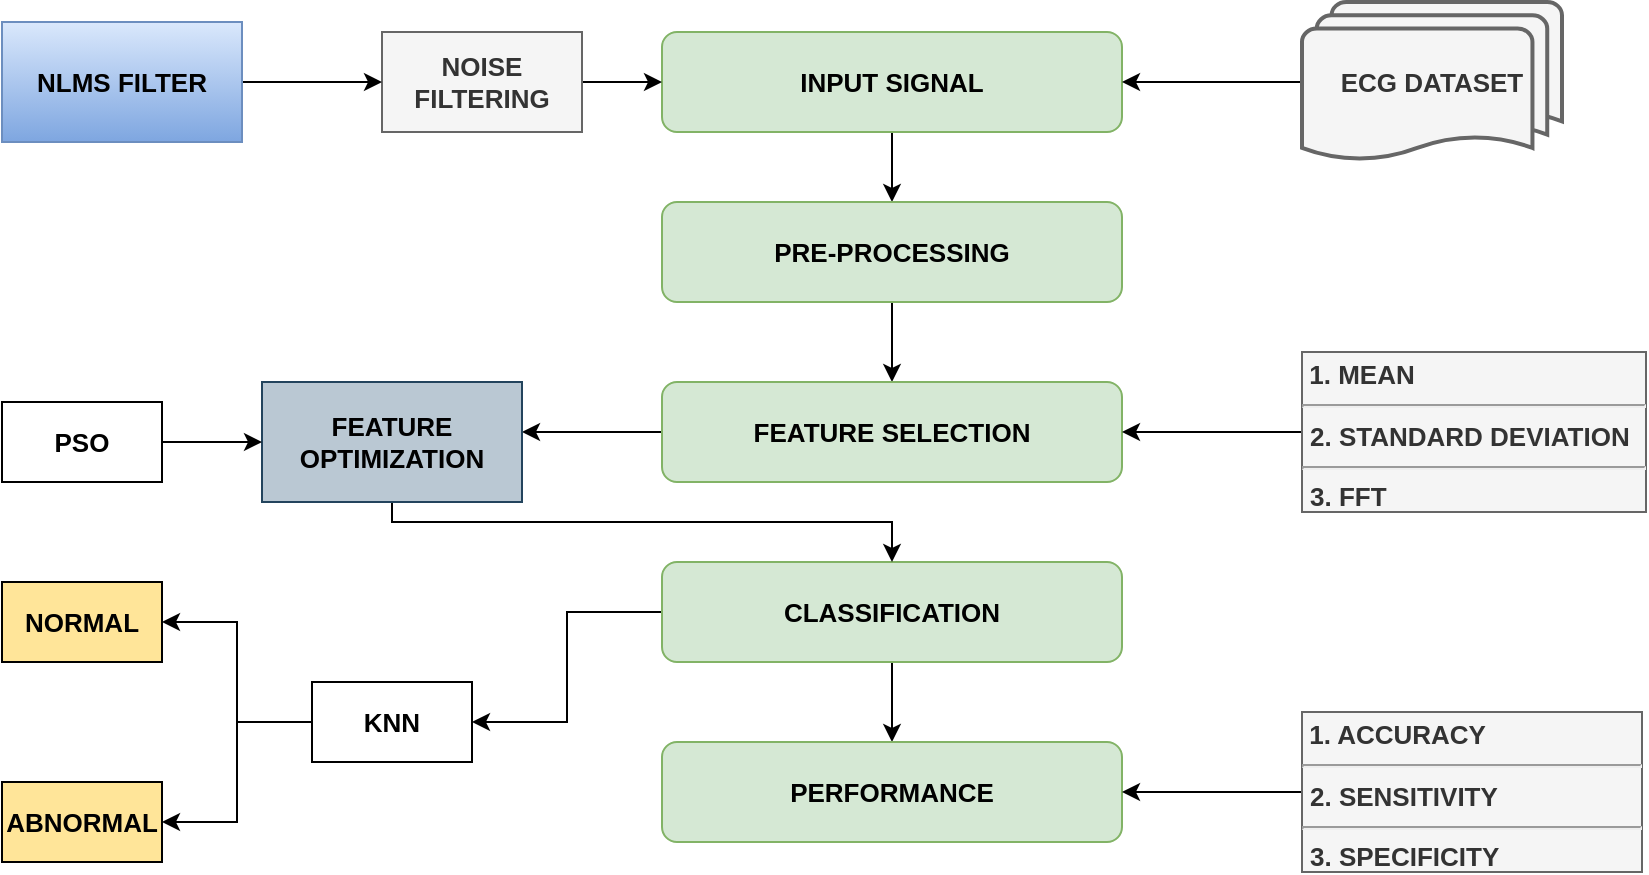 <mxfile version="14.9.7" type="device"><diagram id="EJRzh-nGgSm8ECYbHOnW" name="Page-1"><mxGraphModel dx="1038" dy="581" grid="0" gridSize="10" guides="1" tooltips="1" connect="1" arrows="1" fold="1" page="0" pageScale="1" pageWidth="827" pageHeight="1169" math="0" shadow="0"><root><mxCell id="0"/><mxCell id="1" parent="0"/><mxCell id="i7qemWVzdjK8UEnEGj9K-36" style="edgeStyle=orthogonalEdgeStyle;rounded=0;orthogonalLoop=1;jettySize=auto;html=1;entryX=0.5;entryY=0;entryDx=0;entryDy=0;fontStyle=1;fontSize=13;" parent="1" source="i7qemWVzdjK8UEnEGj9K-2" target="i7qemWVzdjK8UEnEGj9K-3" edge="1"><mxGeometry relative="1" as="geometry"/></mxCell><mxCell id="i7qemWVzdjK8UEnEGj9K-2" value="INPUT SIGNAL" style="rounded=1;whiteSpace=wrap;html=1;fontStyle=1;fontSize=13;fillColor=#d5e8d4;strokeColor=#82b366;" parent="1" vertex="1"><mxGeometry x="380" y="105" width="230" height="50" as="geometry"/></mxCell><mxCell id="i7qemWVzdjK8UEnEGj9K-35" style="edgeStyle=orthogonalEdgeStyle;rounded=0;orthogonalLoop=1;jettySize=auto;html=1;entryX=0.5;entryY=0;entryDx=0;entryDy=0;fontStyle=1;fontSize=13;" parent="1" source="i7qemWVzdjK8UEnEGj9K-3" target="i7qemWVzdjK8UEnEGj9K-4" edge="1"><mxGeometry relative="1" as="geometry"/></mxCell><mxCell id="i7qemWVzdjK8UEnEGj9K-3" value="PRE-PROCESSING" style="rounded=1;whiteSpace=wrap;html=1;fontStyle=1;fontSize=13;fillColor=#d5e8d4;strokeColor=#82b366;" parent="1" vertex="1"><mxGeometry x="380" y="190" width="230" height="50" as="geometry"/></mxCell><mxCell id="i7qemWVzdjK8UEnEGj9K-32" style="edgeStyle=orthogonalEdgeStyle;rounded=0;orthogonalLoop=1;jettySize=auto;html=1;exitX=0;exitY=0.5;exitDx=0;exitDy=0;fontStyle=1;fontSize=13;" parent="1" source="i7qemWVzdjK8UEnEGj9K-4" edge="1"><mxGeometry relative="1" as="geometry"><mxPoint x="310" y="305" as="targetPoint"/><Array as="points"><mxPoint x="360" y="305"/><mxPoint x="360" y="305"/></Array></mxGeometry></mxCell><mxCell id="i7qemWVzdjK8UEnEGj9K-4" value="FEATURE SELECTION" style="rounded=1;whiteSpace=wrap;html=1;fontStyle=1;fontSize=13;fillColor=#d5e8d4;strokeColor=#82b366;" parent="1" vertex="1"><mxGeometry x="380" y="280" width="230" height="50" as="geometry"/></mxCell><mxCell id="i7qemWVzdjK8UEnEGj9K-34" style="edgeStyle=orthogonalEdgeStyle;rounded=0;orthogonalLoop=1;jettySize=auto;html=1;exitX=0.5;exitY=1;exitDx=0;exitDy=0;fontStyle=1;fontSize=13;" parent="1" source="i7qemWVzdjK8UEnEGj9K-5" target="i7qemWVzdjK8UEnEGj9K-6" edge="1"><mxGeometry relative="1" as="geometry"/></mxCell><mxCell id="i7qemWVzdjK8UEnEGj9K-52" style="edgeStyle=orthogonalEdgeStyle;rounded=0;orthogonalLoop=1;jettySize=auto;html=1;exitX=0;exitY=0.5;exitDx=0;exitDy=0;entryX=1;entryY=0.5;entryDx=0;entryDy=0;fontStyle=1;fontSize=13;" parent="1" source="i7qemWVzdjK8UEnEGj9K-5" target="i7qemWVzdjK8UEnEGj9K-41" edge="1"><mxGeometry relative="1" as="geometry"/></mxCell><mxCell id="i7qemWVzdjK8UEnEGj9K-5" value="CLASSIFICATION" style="rounded=1;whiteSpace=wrap;html=1;fontStyle=1;fontSize=13;fillColor=#d5e8d4;strokeColor=#82b366;" parent="1" vertex="1"><mxGeometry x="380" y="370" width="230" height="50" as="geometry"/></mxCell><mxCell id="i7qemWVzdjK8UEnEGj9K-6" value="PERFORMANCE" style="rounded=1;whiteSpace=wrap;html=1;fontStyle=1;fontSize=13;fillColor=#d5e8d4;strokeColor=#82b366;" parent="1" vertex="1"><mxGeometry x="380" y="460" width="230" height="50" as="geometry"/></mxCell><mxCell id="i7qemWVzdjK8UEnEGj9K-26" style="edgeStyle=orthogonalEdgeStyle;rounded=0;orthogonalLoop=1;jettySize=auto;html=1;exitX=0;exitY=0.5;exitDx=0;exitDy=0;exitPerimeter=0;entryX=1;entryY=0.5;entryDx=0;entryDy=0;fontStyle=1;fontSize=13;" parent="1" source="i7qemWVzdjK8UEnEGj9K-8" target="i7qemWVzdjK8UEnEGj9K-2" edge="1"><mxGeometry relative="1" as="geometry"/></mxCell><mxCell id="i7qemWVzdjK8UEnEGj9K-8" value="ECG DATASET" style="strokeWidth=2;html=1;shape=mxgraph.flowchart.multi-document;whiteSpace=wrap;fontStyle=1;fontSize=13;fillColor=#f5f5f5;strokeColor=#666666;fontColor=#333333;" parent="1" vertex="1"><mxGeometry x="700" y="90" width="130" height="80" as="geometry"/></mxCell><mxCell id="i7qemWVzdjK8UEnEGj9K-25" style="edgeStyle=orthogonalEdgeStyle;rounded=0;orthogonalLoop=1;jettySize=auto;html=1;exitX=0;exitY=0.5;exitDx=0;exitDy=0;entryX=1;entryY=0.5;entryDx=0;entryDy=0;fontStyle=1;fontSize=13;" parent="1" source="i7qemWVzdjK8UEnEGj9K-18" target="i7qemWVzdjK8UEnEGj9K-4" edge="1"><mxGeometry relative="1" as="geometry"/></mxCell><mxCell id="i7qemWVzdjK8UEnEGj9K-18" value="&lt;p style=&quot;margin: 4px 0px 0px ; font-size: 13px&quot;&gt;&lt;span style=&quot;font-size: 13px&quot;&gt;&amp;nbsp;1. MEAN&lt;/span&gt;&lt;/p&gt;&lt;hr style=&quot;font-size: 13px&quot;&gt;&lt;p style=&quot;margin: 0px 0px 0px 4px ; font-size: 13px&quot;&gt;2. STANDARD DEVIATION&lt;/p&gt;&lt;hr style=&quot;font-size: 13px&quot;&gt;&lt;p style=&quot;margin: 0px 0px 0px 4px ; font-size: 13px&quot;&gt;3. FFT&lt;/p&gt;" style="verticalAlign=top;align=left;overflow=fill;fontSize=13;fontFamily=Helvetica;html=1;fontStyle=1;fillColor=#f5f5f5;strokeColor=#666666;fontColor=#333333;" parent="1" vertex="1"><mxGeometry x="700" y="265" width="172" height="80" as="geometry"/></mxCell><mxCell id="i7qemWVzdjK8UEnEGj9K-24" style="edgeStyle=orthogonalEdgeStyle;rounded=0;orthogonalLoop=1;jettySize=auto;html=1;exitX=1;exitY=0.5;exitDx=0;exitDy=0;fontStyle=1;fontSize=13;" parent="1" source="i7qemWVzdjK8UEnEGj9K-21" edge="1"><mxGeometry relative="1" as="geometry"><mxPoint x="380" y="130" as="targetPoint"/><Array as="points"><mxPoint x="370" y="130"/><mxPoint x="370" y="130"/></Array></mxGeometry></mxCell><mxCell id="i7qemWVzdjK8UEnEGj9K-21" value="NOISE FILTERING" style="whiteSpace=wrap;html=1;align=center;fontStyle=1;fontSize=13;fillColor=#f5f5f5;strokeColor=#666666;fontColor=#333333;" parent="1" vertex="1"><mxGeometry x="240" y="105" width="100" height="50" as="geometry"/></mxCell><mxCell id="i7qemWVzdjK8UEnEGj9K-33" style="edgeStyle=orthogonalEdgeStyle;rounded=0;orthogonalLoop=1;jettySize=auto;html=1;entryX=0.5;entryY=0;entryDx=0;entryDy=0;fontStyle=1;fontSize=13;" parent="1" source="i7qemWVzdjK8UEnEGj9K-31" target="i7qemWVzdjK8UEnEGj9K-5" edge="1"><mxGeometry relative="1" as="geometry"><mxPoint x="440" y="360" as="targetPoint"/><Array as="points"><mxPoint x="245" y="350"/><mxPoint x="495" y="350"/></Array></mxGeometry></mxCell><mxCell id="i7qemWVzdjK8UEnEGj9K-31" value="FEATURE OPTIMIZATION" style="whiteSpace=wrap;html=1;align=center;fontStyle=1;fontSize=13;fillColor=#bac8d3;strokeColor=#23445d;" parent="1" vertex="1"><mxGeometry x="180" y="280" width="130" height="60" as="geometry"/></mxCell><mxCell id="i7qemWVzdjK8UEnEGj9K-38" style="edgeStyle=orthogonalEdgeStyle;rounded=0;orthogonalLoop=1;jettySize=auto;html=1;entryX=0;entryY=0.5;entryDx=0;entryDy=0;fontStyle=1;fontSize=13;" parent="1" source="i7qemWVzdjK8UEnEGj9K-37" target="i7qemWVzdjK8UEnEGj9K-21" edge="1"><mxGeometry relative="1" as="geometry"><mxPoint x="230" y="140" as="targetPoint"/></mxGeometry></mxCell><mxCell id="i7qemWVzdjK8UEnEGj9K-37" value="NLMS FILTER" style="rounded=0;whiteSpace=wrap;html=1;fontStyle=1;fontSize=13;fillColor=#dae8fc;strokeColor=#6c8ebf;gradientColor=#7ea6e0;" parent="1" vertex="1"><mxGeometry x="50" y="100" width="120" height="60" as="geometry"/></mxCell><mxCell id="i7qemWVzdjK8UEnEGj9K-40" style="edgeStyle=orthogonalEdgeStyle;rounded=0;orthogonalLoop=1;jettySize=auto;html=1;entryX=0;entryY=0.5;entryDx=0;entryDy=0;fontStyle=1;fontSize=13;" parent="1" source="i7qemWVzdjK8UEnEGj9K-39" target="i7qemWVzdjK8UEnEGj9K-31" edge="1"><mxGeometry relative="1" as="geometry"/></mxCell><mxCell id="i7qemWVzdjK8UEnEGj9K-39" value="PSO" style="rounded=0;whiteSpace=wrap;html=1;fontStyle=1;fontSize=13;" parent="1" vertex="1"><mxGeometry x="50" y="290" width="80" height="40" as="geometry"/></mxCell><mxCell id="i7qemWVzdjK8UEnEGj9K-50" style="edgeStyle=orthogonalEdgeStyle;rounded=0;orthogonalLoop=1;jettySize=auto;html=1;exitX=0;exitY=0.5;exitDx=0;exitDy=0;entryX=1;entryY=0.5;entryDx=0;entryDy=0;fontStyle=1;fontSize=13;" parent="1" source="i7qemWVzdjK8UEnEGj9K-41" target="i7qemWVzdjK8UEnEGj9K-48" edge="1"><mxGeometry relative="1" as="geometry"/></mxCell><mxCell id="i7qemWVzdjK8UEnEGj9K-51" style="edgeStyle=orthogonalEdgeStyle;rounded=0;orthogonalLoop=1;jettySize=auto;html=1;exitX=0;exitY=0.5;exitDx=0;exitDy=0;entryX=1;entryY=0.5;entryDx=0;entryDy=0;fontStyle=1;fontSize=13;" parent="1" source="i7qemWVzdjK8UEnEGj9K-41" target="i7qemWVzdjK8UEnEGj9K-49" edge="1"><mxGeometry relative="1" as="geometry"/></mxCell><mxCell id="i7qemWVzdjK8UEnEGj9K-41" value="KNN" style="rounded=0;whiteSpace=wrap;html=1;fontStyle=1;fontSize=13;" parent="1" vertex="1"><mxGeometry x="205" y="430" width="80" height="40" as="geometry"/></mxCell><mxCell id="i7qemWVzdjK8UEnEGj9K-48" value="NORMAL" style="rounded=0;whiteSpace=wrap;html=1;fontStyle=1;fontSize=13;fillColor=#FFE599;" parent="1" vertex="1"><mxGeometry x="50" y="380" width="80" height="40" as="geometry"/></mxCell><mxCell id="i7qemWVzdjK8UEnEGj9K-49" value="ABNORMAL" style="rounded=0;whiteSpace=wrap;html=1;fontStyle=1;fontSize=13;fillColor=#FFE599;" parent="1" vertex="1"><mxGeometry x="50" y="480" width="80" height="40" as="geometry"/></mxCell><mxCell id="i7qemWVzdjK8UEnEGj9K-54" style="edgeStyle=orthogonalEdgeStyle;rounded=0;orthogonalLoop=1;jettySize=auto;html=1;exitX=0;exitY=0.5;exitDx=0;exitDy=0;fontStyle=1;fontSize=13;" parent="1" source="i7qemWVzdjK8UEnEGj9K-53" target="i7qemWVzdjK8UEnEGj9K-6" edge="1"><mxGeometry relative="1" as="geometry"/></mxCell><mxCell id="i7qemWVzdjK8UEnEGj9K-53" value="&lt;p style=&quot;margin: 4px 0px 0px ; font-size: 13px&quot;&gt;&lt;span style=&quot;font-size: 13px&quot;&gt;&amp;nbsp;1. ACCURACY&lt;/span&gt;&lt;/p&gt;&lt;hr style=&quot;font-size: 13px&quot;&gt;&lt;p style=&quot;margin: 0px 0px 0px 4px ; font-size: 13px&quot;&gt;2. SENSITIVITY&lt;/p&gt;&lt;hr style=&quot;font-size: 13px&quot;&gt;&lt;p style=&quot;margin: 0px 0px 0px 4px ; font-size: 13px&quot;&gt;3. SPECIFICITY&lt;/p&gt;" style="verticalAlign=top;align=left;overflow=fill;fontSize=13;fontFamily=Helvetica;html=1;fontStyle=1;fillColor=#f5f5f5;strokeColor=#666666;fontColor=#333333;" parent="1" vertex="1"><mxGeometry x="700" y="445" width="170" height="80" as="geometry"/></mxCell></root></mxGraphModel></diagram></mxfile>